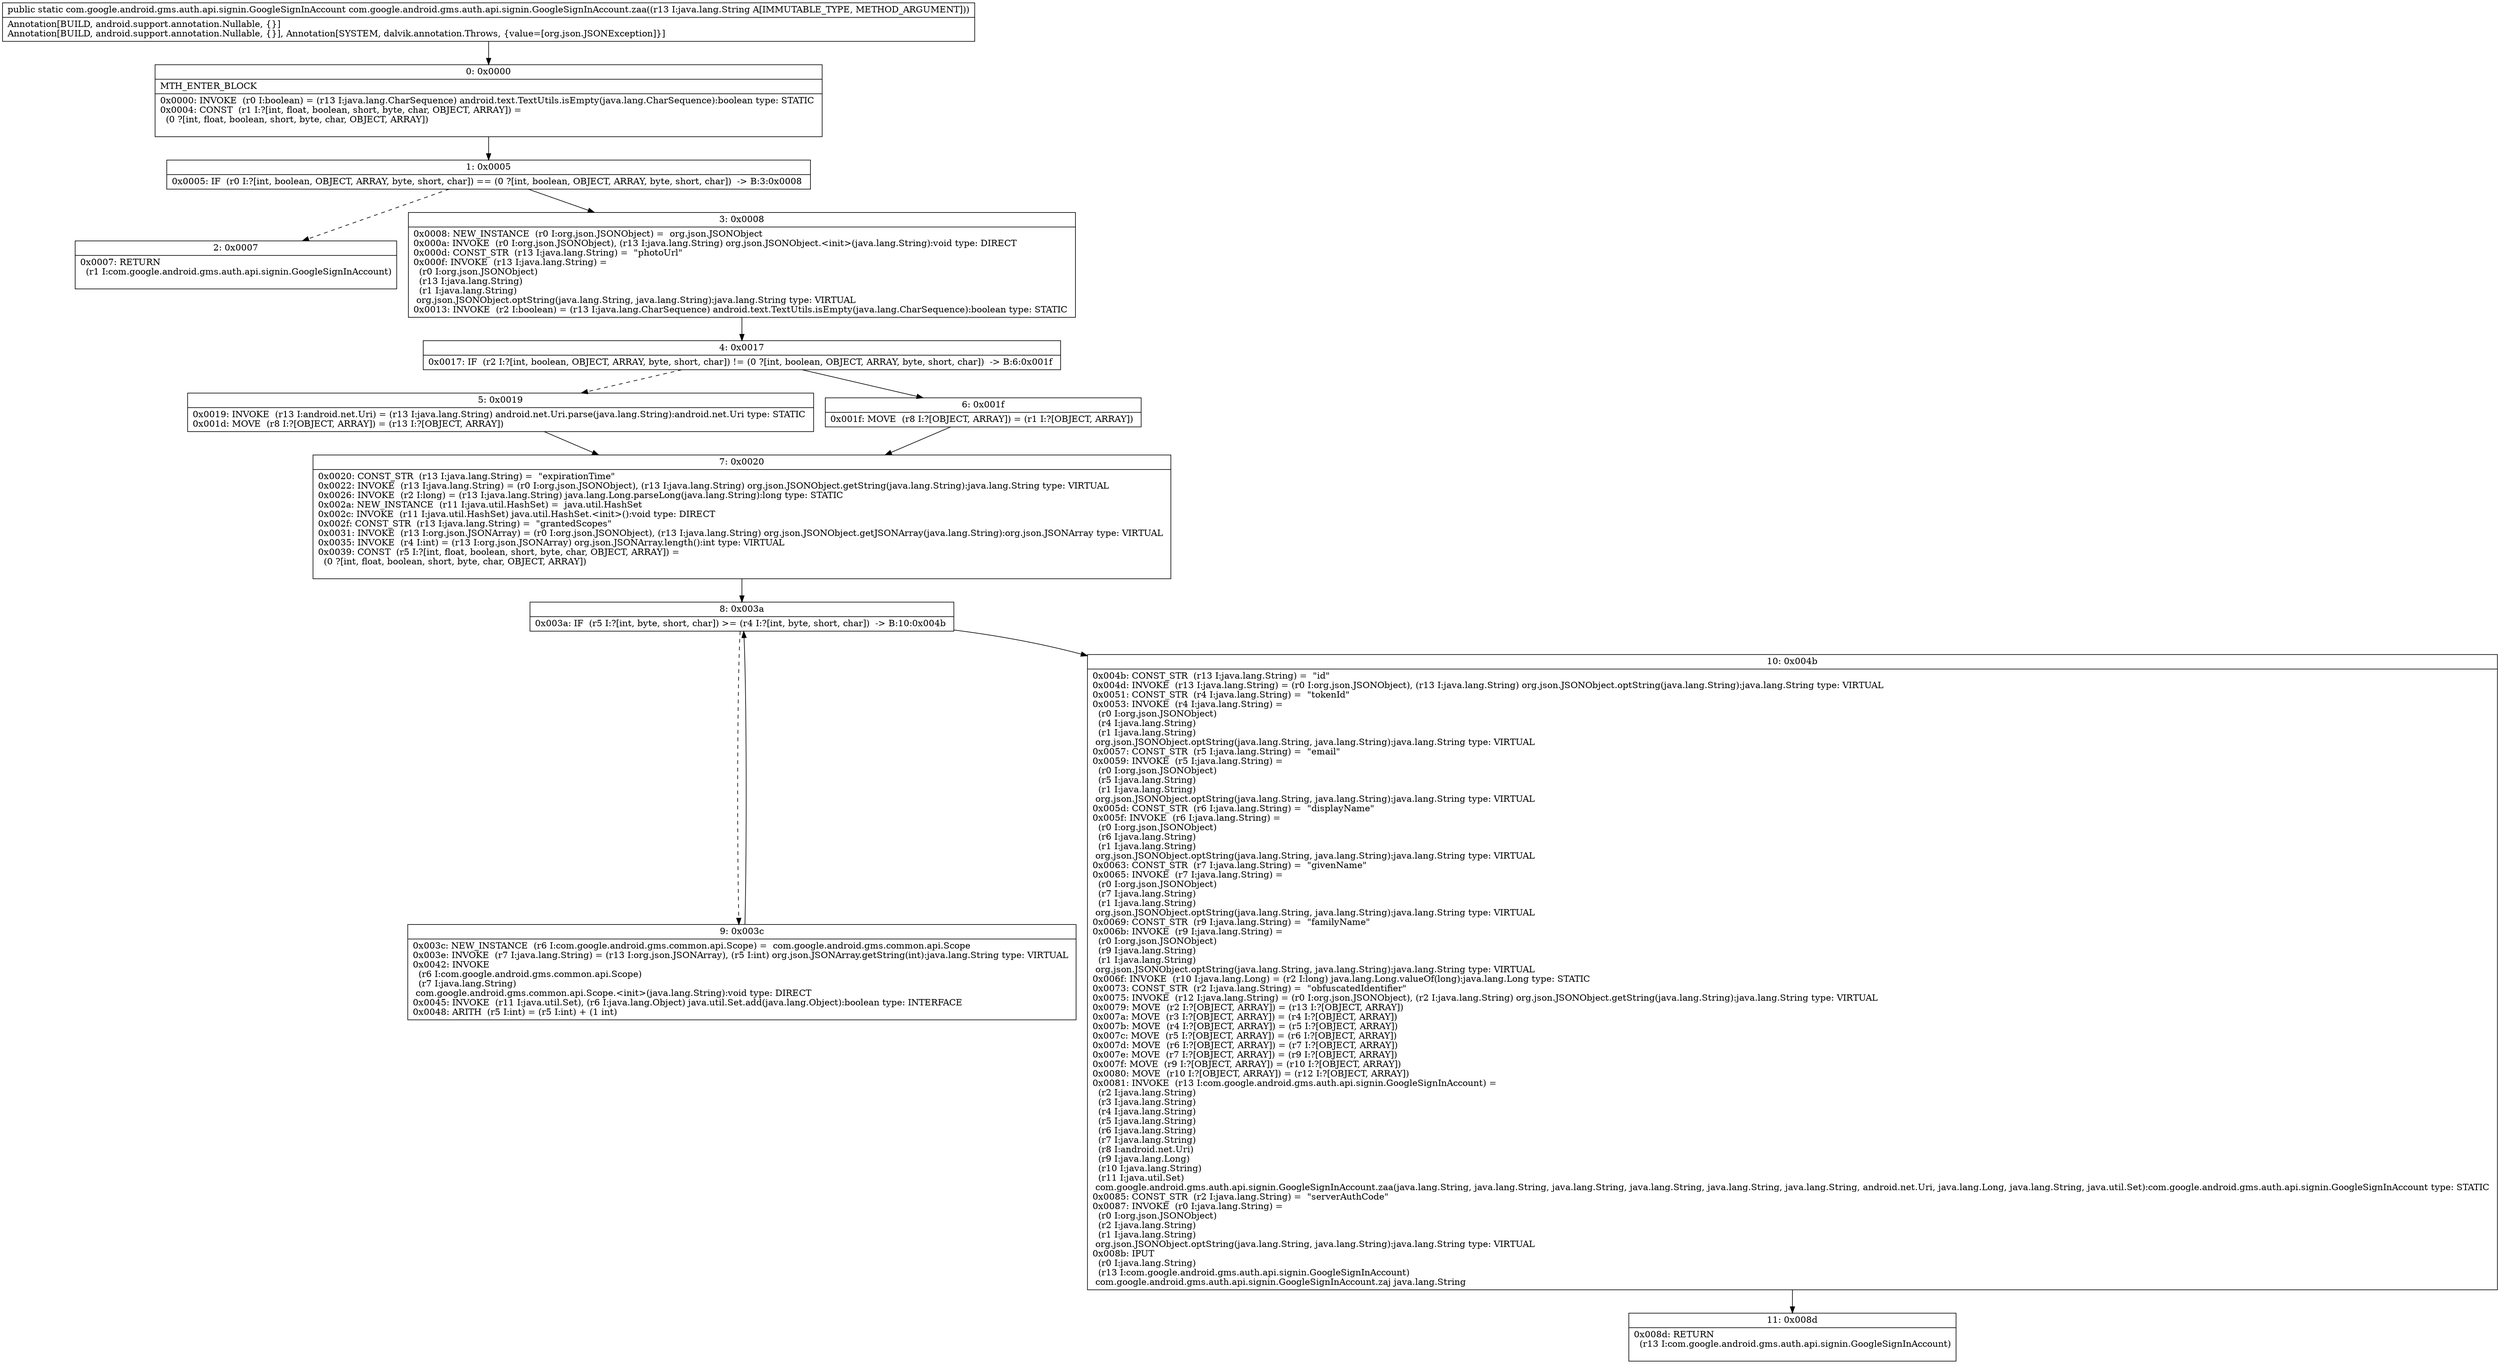 digraph "CFG forcom.google.android.gms.auth.api.signin.GoogleSignInAccount.zaa(Ljava\/lang\/String;)Lcom\/google\/android\/gms\/auth\/api\/signin\/GoogleSignInAccount;" {
Node_0 [shape=record,label="{0\:\ 0x0000|MTH_ENTER_BLOCK\l|0x0000: INVOKE  (r0 I:boolean) = (r13 I:java.lang.CharSequence) android.text.TextUtils.isEmpty(java.lang.CharSequence):boolean type: STATIC \l0x0004: CONST  (r1 I:?[int, float, boolean, short, byte, char, OBJECT, ARRAY]) = \l  (0 ?[int, float, boolean, short, byte, char, OBJECT, ARRAY])\l \l}"];
Node_1 [shape=record,label="{1\:\ 0x0005|0x0005: IF  (r0 I:?[int, boolean, OBJECT, ARRAY, byte, short, char]) == (0 ?[int, boolean, OBJECT, ARRAY, byte, short, char])  \-\> B:3:0x0008 \l}"];
Node_2 [shape=record,label="{2\:\ 0x0007|0x0007: RETURN  \l  (r1 I:com.google.android.gms.auth.api.signin.GoogleSignInAccount)\l \l}"];
Node_3 [shape=record,label="{3\:\ 0x0008|0x0008: NEW_INSTANCE  (r0 I:org.json.JSONObject) =  org.json.JSONObject \l0x000a: INVOKE  (r0 I:org.json.JSONObject), (r13 I:java.lang.String) org.json.JSONObject.\<init\>(java.lang.String):void type: DIRECT \l0x000d: CONST_STR  (r13 I:java.lang.String) =  \"photoUrl\" \l0x000f: INVOKE  (r13 I:java.lang.String) = \l  (r0 I:org.json.JSONObject)\l  (r13 I:java.lang.String)\l  (r1 I:java.lang.String)\l org.json.JSONObject.optString(java.lang.String, java.lang.String):java.lang.String type: VIRTUAL \l0x0013: INVOKE  (r2 I:boolean) = (r13 I:java.lang.CharSequence) android.text.TextUtils.isEmpty(java.lang.CharSequence):boolean type: STATIC \l}"];
Node_4 [shape=record,label="{4\:\ 0x0017|0x0017: IF  (r2 I:?[int, boolean, OBJECT, ARRAY, byte, short, char]) != (0 ?[int, boolean, OBJECT, ARRAY, byte, short, char])  \-\> B:6:0x001f \l}"];
Node_5 [shape=record,label="{5\:\ 0x0019|0x0019: INVOKE  (r13 I:android.net.Uri) = (r13 I:java.lang.String) android.net.Uri.parse(java.lang.String):android.net.Uri type: STATIC \l0x001d: MOVE  (r8 I:?[OBJECT, ARRAY]) = (r13 I:?[OBJECT, ARRAY]) \l}"];
Node_6 [shape=record,label="{6\:\ 0x001f|0x001f: MOVE  (r8 I:?[OBJECT, ARRAY]) = (r1 I:?[OBJECT, ARRAY]) \l}"];
Node_7 [shape=record,label="{7\:\ 0x0020|0x0020: CONST_STR  (r13 I:java.lang.String) =  \"expirationTime\" \l0x0022: INVOKE  (r13 I:java.lang.String) = (r0 I:org.json.JSONObject), (r13 I:java.lang.String) org.json.JSONObject.getString(java.lang.String):java.lang.String type: VIRTUAL \l0x0026: INVOKE  (r2 I:long) = (r13 I:java.lang.String) java.lang.Long.parseLong(java.lang.String):long type: STATIC \l0x002a: NEW_INSTANCE  (r11 I:java.util.HashSet) =  java.util.HashSet \l0x002c: INVOKE  (r11 I:java.util.HashSet) java.util.HashSet.\<init\>():void type: DIRECT \l0x002f: CONST_STR  (r13 I:java.lang.String) =  \"grantedScopes\" \l0x0031: INVOKE  (r13 I:org.json.JSONArray) = (r0 I:org.json.JSONObject), (r13 I:java.lang.String) org.json.JSONObject.getJSONArray(java.lang.String):org.json.JSONArray type: VIRTUAL \l0x0035: INVOKE  (r4 I:int) = (r13 I:org.json.JSONArray) org.json.JSONArray.length():int type: VIRTUAL \l0x0039: CONST  (r5 I:?[int, float, boolean, short, byte, char, OBJECT, ARRAY]) = \l  (0 ?[int, float, boolean, short, byte, char, OBJECT, ARRAY])\l \l}"];
Node_8 [shape=record,label="{8\:\ 0x003a|0x003a: IF  (r5 I:?[int, byte, short, char]) \>= (r4 I:?[int, byte, short, char])  \-\> B:10:0x004b \l}"];
Node_9 [shape=record,label="{9\:\ 0x003c|0x003c: NEW_INSTANCE  (r6 I:com.google.android.gms.common.api.Scope) =  com.google.android.gms.common.api.Scope \l0x003e: INVOKE  (r7 I:java.lang.String) = (r13 I:org.json.JSONArray), (r5 I:int) org.json.JSONArray.getString(int):java.lang.String type: VIRTUAL \l0x0042: INVOKE  \l  (r6 I:com.google.android.gms.common.api.Scope)\l  (r7 I:java.lang.String)\l com.google.android.gms.common.api.Scope.\<init\>(java.lang.String):void type: DIRECT \l0x0045: INVOKE  (r11 I:java.util.Set), (r6 I:java.lang.Object) java.util.Set.add(java.lang.Object):boolean type: INTERFACE \l0x0048: ARITH  (r5 I:int) = (r5 I:int) + (1 int) \l}"];
Node_10 [shape=record,label="{10\:\ 0x004b|0x004b: CONST_STR  (r13 I:java.lang.String) =  \"id\" \l0x004d: INVOKE  (r13 I:java.lang.String) = (r0 I:org.json.JSONObject), (r13 I:java.lang.String) org.json.JSONObject.optString(java.lang.String):java.lang.String type: VIRTUAL \l0x0051: CONST_STR  (r4 I:java.lang.String) =  \"tokenId\" \l0x0053: INVOKE  (r4 I:java.lang.String) = \l  (r0 I:org.json.JSONObject)\l  (r4 I:java.lang.String)\l  (r1 I:java.lang.String)\l org.json.JSONObject.optString(java.lang.String, java.lang.String):java.lang.String type: VIRTUAL \l0x0057: CONST_STR  (r5 I:java.lang.String) =  \"email\" \l0x0059: INVOKE  (r5 I:java.lang.String) = \l  (r0 I:org.json.JSONObject)\l  (r5 I:java.lang.String)\l  (r1 I:java.lang.String)\l org.json.JSONObject.optString(java.lang.String, java.lang.String):java.lang.String type: VIRTUAL \l0x005d: CONST_STR  (r6 I:java.lang.String) =  \"displayName\" \l0x005f: INVOKE  (r6 I:java.lang.String) = \l  (r0 I:org.json.JSONObject)\l  (r6 I:java.lang.String)\l  (r1 I:java.lang.String)\l org.json.JSONObject.optString(java.lang.String, java.lang.String):java.lang.String type: VIRTUAL \l0x0063: CONST_STR  (r7 I:java.lang.String) =  \"givenName\" \l0x0065: INVOKE  (r7 I:java.lang.String) = \l  (r0 I:org.json.JSONObject)\l  (r7 I:java.lang.String)\l  (r1 I:java.lang.String)\l org.json.JSONObject.optString(java.lang.String, java.lang.String):java.lang.String type: VIRTUAL \l0x0069: CONST_STR  (r9 I:java.lang.String) =  \"familyName\" \l0x006b: INVOKE  (r9 I:java.lang.String) = \l  (r0 I:org.json.JSONObject)\l  (r9 I:java.lang.String)\l  (r1 I:java.lang.String)\l org.json.JSONObject.optString(java.lang.String, java.lang.String):java.lang.String type: VIRTUAL \l0x006f: INVOKE  (r10 I:java.lang.Long) = (r2 I:long) java.lang.Long.valueOf(long):java.lang.Long type: STATIC \l0x0073: CONST_STR  (r2 I:java.lang.String) =  \"obfuscatedIdentifier\" \l0x0075: INVOKE  (r12 I:java.lang.String) = (r0 I:org.json.JSONObject), (r2 I:java.lang.String) org.json.JSONObject.getString(java.lang.String):java.lang.String type: VIRTUAL \l0x0079: MOVE  (r2 I:?[OBJECT, ARRAY]) = (r13 I:?[OBJECT, ARRAY]) \l0x007a: MOVE  (r3 I:?[OBJECT, ARRAY]) = (r4 I:?[OBJECT, ARRAY]) \l0x007b: MOVE  (r4 I:?[OBJECT, ARRAY]) = (r5 I:?[OBJECT, ARRAY]) \l0x007c: MOVE  (r5 I:?[OBJECT, ARRAY]) = (r6 I:?[OBJECT, ARRAY]) \l0x007d: MOVE  (r6 I:?[OBJECT, ARRAY]) = (r7 I:?[OBJECT, ARRAY]) \l0x007e: MOVE  (r7 I:?[OBJECT, ARRAY]) = (r9 I:?[OBJECT, ARRAY]) \l0x007f: MOVE  (r9 I:?[OBJECT, ARRAY]) = (r10 I:?[OBJECT, ARRAY]) \l0x0080: MOVE  (r10 I:?[OBJECT, ARRAY]) = (r12 I:?[OBJECT, ARRAY]) \l0x0081: INVOKE  (r13 I:com.google.android.gms.auth.api.signin.GoogleSignInAccount) = \l  (r2 I:java.lang.String)\l  (r3 I:java.lang.String)\l  (r4 I:java.lang.String)\l  (r5 I:java.lang.String)\l  (r6 I:java.lang.String)\l  (r7 I:java.lang.String)\l  (r8 I:android.net.Uri)\l  (r9 I:java.lang.Long)\l  (r10 I:java.lang.String)\l  (r11 I:java.util.Set)\l com.google.android.gms.auth.api.signin.GoogleSignInAccount.zaa(java.lang.String, java.lang.String, java.lang.String, java.lang.String, java.lang.String, java.lang.String, android.net.Uri, java.lang.Long, java.lang.String, java.util.Set):com.google.android.gms.auth.api.signin.GoogleSignInAccount type: STATIC \l0x0085: CONST_STR  (r2 I:java.lang.String) =  \"serverAuthCode\" \l0x0087: INVOKE  (r0 I:java.lang.String) = \l  (r0 I:org.json.JSONObject)\l  (r2 I:java.lang.String)\l  (r1 I:java.lang.String)\l org.json.JSONObject.optString(java.lang.String, java.lang.String):java.lang.String type: VIRTUAL \l0x008b: IPUT  \l  (r0 I:java.lang.String)\l  (r13 I:com.google.android.gms.auth.api.signin.GoogleSignInAccount)\l com.google.android.gms.auth.api.signin.GoogleSignInAccount.zaj java.lang.String \l}"];
Node_11 [shape=record,label="{11\:\ 0x008d|0x008d: RETURN  \l  (r13 I:com.google.android.gms.auth.api.signin.GoogleSignInAccount)\l \l}"];
MethodNode[shape=record,label="{public static com.google.android.gms.auth.api.signin.GoogleSignInAccount com.google.android.gms.auth.api.signin.GoogleSignInAccount.zaa((r13 I:java.lang.String A[IMMUTABLE_TYPE, METHOD_ARGUMENT]))  | Annotation[BUILD, android.support.annotation.Nullable, \{\}]\lAnnotation[BUILD, android.support.annotation.Nullable, \{\}], Annotation[SYSTEM, dalvik.annotation.Throws, \{value=[org.json.JSONException]\}]\l}"];
MethodNode -> Node_0;
Node_0 -> Node_1;
Node_1 -> Node_2[style=dashed];
Node_1 -> Node_3;
Node_3 -> Node_4;
Node_4 -> Node_5[style=dashed];
Node_4 -> Node_6;
Node_5 -> Node_7;
Node_6 -> Node_7;
Node_7 -> Node_8;
Node_8 -> Node_9[style=dashed];
Node_8 -> Node_10;
Node_9 -> Node_8;
Node_10 -> Node_11;
}

